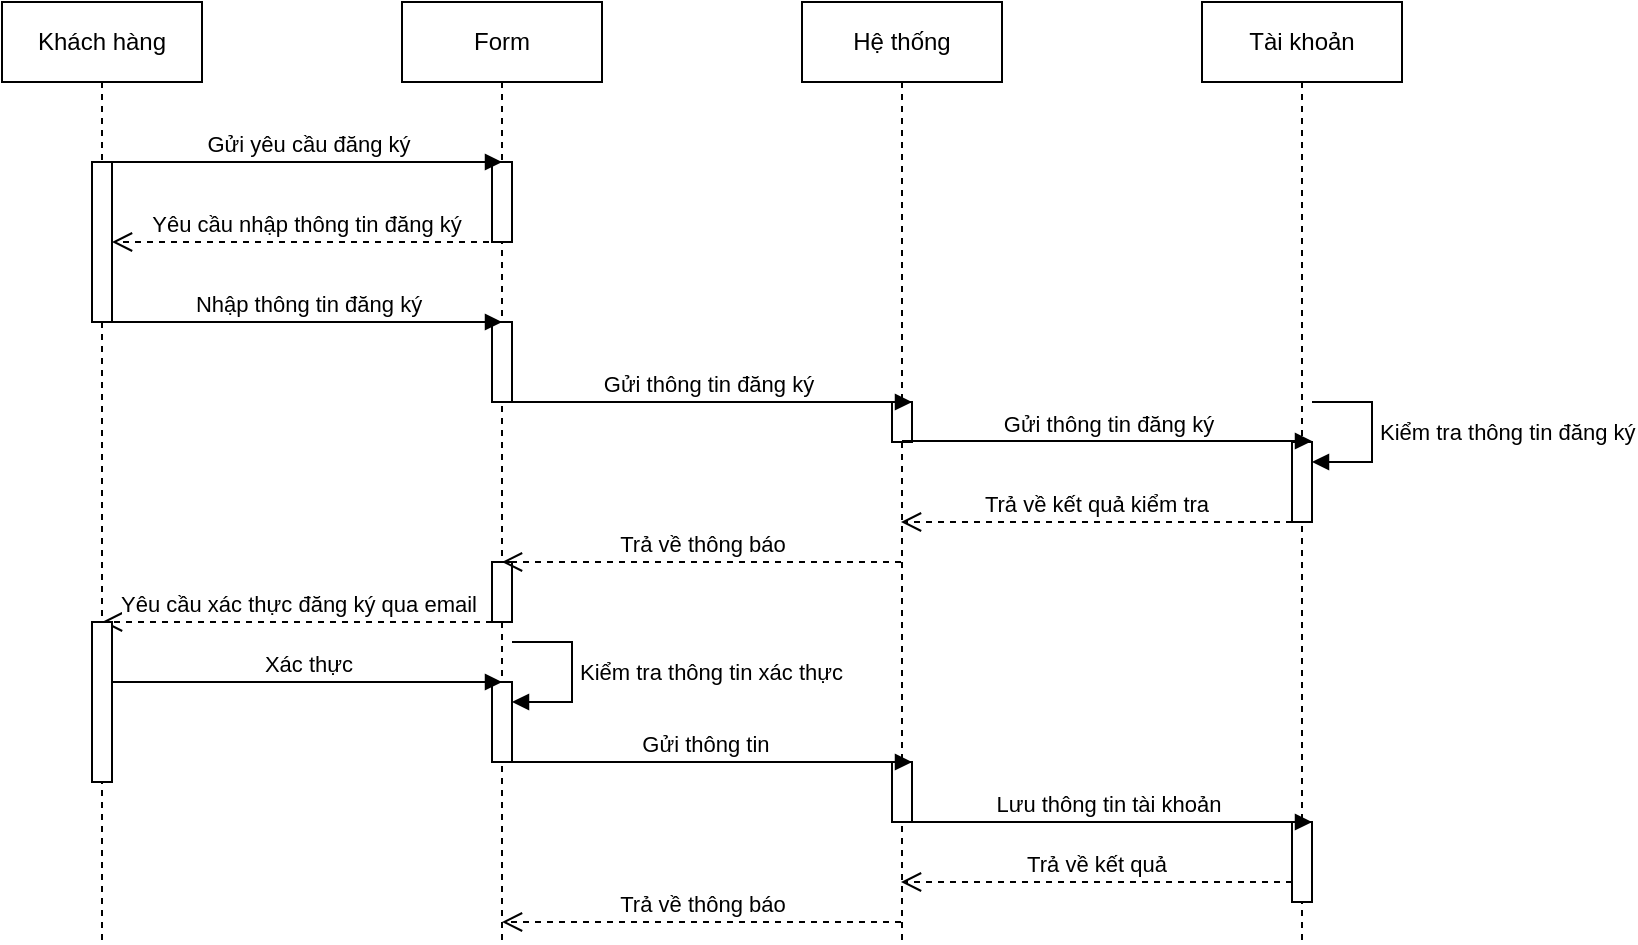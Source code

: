 <mxfile version="22.1.0" type="device">
  <diagram id="NAFpqwOAlM9_iM2DYpYY" name="Page-1">
    <mxGraphModel dx="1112" dy="465" grid="1" gridSize="10" guides="1" tooltips="1" connect="1" arrows="1" fold="1" page="1" pageScale="1" pageWidth="850" pageHeight="1100" math="0" shadow="0">
      <root>
        <mxCell id="0" />
        <mxCell id="1" parent="0" />
        <mxCell id="4qBOxn1CnHfj5CTqrCFR-1" value="Khách hàng" style="shape=umlLifeline;perimeter=lifelinePerimeter;whiteSpace=wrap;html=1;container=1;dropTarget=0;collapsible=0;recursiveResize=0;outlineConnect=0;portConstraint=eastwest;newEdgeStyle={&quot;curved&quot;:0,&quot;rounded&quot;:0};" parent="1" vertex="1">
          <mxGeometry x="50" y="50" width="100" height="470" as="geometry" />
        </mxCell>
        <mxCell id="4qBOxn1CnHfj5CTqrCFR-2" value="" style="html=1;points=[[0,0,0,0,5],[0,1,0,0,-5],[1,0,0,0,5],[1,1,0,0,-5]];perimeter=orthogonalPerimeter;outlineConnect=0;targetShapes=umlLifeline;portConstraint=eastwest;newEdgeStyle={&quot;curved&quot;:0,&quot;rounded&quot;:0};" parent="4qBOxn1CnHfj5CTqrCFR-1" vertex="1">
          <mxGeometry x="45" y="80" width="10" height="80" as="geometry" />
        </mxCell>
        <mxCell id="4qBOxn1CnHfj5CTqrCFR-3" value="Form" style="shape=umlLifeline;perimeter=lifelinePerimeter;whiteSpace=wrap;html=1;container=1;dropTarget=0;collapsible=0;recursiveResize=0;outlineConnect=0;portConstraint=eastwest;newEdgeStyle={&quot;curved&quot;:0,&quot;rounded&quot;:0};" parent="1" vertex="1">
          <mxGeometry x="250" y="50" width="100" height="470" as="geometry" />
        </mxCell>
        <mxCell id="4qBOxn1CnHfj5CTqrCFR-4" value="" style="html=1;points=[[0,0,0,0,5],[0,1,0,0,-5],[1,0,0,0,5],[1,1,0,0,-5]];perimeter=orthogonalPerimeter;outlineConnect=0;targetShapes=umlLifeline;portConstraint=eastwest;newEdgeStyle={&quot;curved&quot;:0,&quot;rounded&quot;:0};" parent="4qBOxn1CnHfj5CTqrCFR-3" vertex="1">
          <mxGeometry x="45" y="80" width="10" height="40" as="geometry" />
        </mxCell>
        <mxCell id="4qBOxn1CnHfj5CTqrCFR-5" value="" style="html=1;points=[[0,0,0,0,5],[0,1,0,0,-5],[1,0,0,0,5],[1,1,0,0,-5]];perimeter=orthogonalPerimeter;outlineConnect=0;targetShapes=umlLifeline;portConstraint=eastwest;newEdgeStyle={&quot;curved&quot;:0,&quot;rounded&quot;:0};" parent="4qBOxn1CnHfj5CTqrCFR-3" vertex="1">
          <mxGeometry x="45" y="160" width="10" height="40" as="geometry" />
        </mxCell>
        <mxCell id="4qBOxn1CnHfj5CTqrCFR-17" value="" style="html=1;points=[[0,0,0,0,5],[0,1,0,0,-5],[1,0,0,0,5],[1,1,0,0,-5]];perimeter=orthogonalPerimeter;outlineConnect=0;targetShapes=umlLifeline;portConstraint=eastwest;newEdgeStyle={&quot;curved&quot;:0,&quot;rounded&quot;:0};" parent="4qBOxn1CnHfj5CTqrCFR-3" vertex="1">
          <mxGeometry x="45" y="280" width="10" height="30" as="geometry" />
        </mxCell>
        <mxCell id="4qBOxn1CnHfj5CTqrCFR-21" value="" style="html=1;points=[[0,0,0,0,5],[0,1,0,0,-5],[1,0,0,0,5],[1,1,0,0,-5]];perimeter=orthogonalPerimeter;outlineConnect=0;targetShapes=umlLifeline;portConstraint=eastwest;newEdgeStyle={&quot;curved&quot;:0,&quot;rounded&quot;:0};" parent="4qBOxn1CnHfj5CTqrCFR-3" vertex="1">
          <mxGeometry x="45" y="340" width="10" height="40" as="geometry" />
        </mxCell>
        <mxCell id="4qBOxn1CnHfj5CTqrCFR-22" value="Kiểm tra thông tin xác thực" style="html=1;align=left;spacingLeft=2;endArrow=block;rounded=0;edgeStyle=orthogonalEdgeStyle;curved=0;rounded=0;" parent="4qBOxn1CnHfj5CTqrCFR-3" target="4qBOxn1CnHfj5CTqrCFR-21" edge="1">
          <mxGeometry relative="1" as="geometry">
            <mxPoint x="55" y="320" as="sourcePoint" />
            <Array as="points">
              <mxPoint x="85" y="350" />
            </Array>
          </mxGeometry>
        </mxCell>
        <mxCell id="4qBOxn1CnHfj5CTqrCFR-6" value="Hệ thống" style="shape=umlLifeline;perimeter=lifelinePerimeter;whiteSpace=wrap;html=1;container=1;dropTarget=0;collapsible=0;recursiveResize=0;outlineConnect=0;portConstraint=eastwest;newEdgeStyle={&quot;curved&quot;:0,&quot;rounded&quot;:0};" parent="1" vertex="1">
          <mxGeometry x="450" y="50" width="100" height="470" as="geometry" />
        </mxCell>
        <mxCell id="4qBOxn1CnHfj5CTqrCFR-31" value="" style="html=1;points=[[0,0,0,0,5],[0,1,0,0,-5],[1,0,0,0,5],[1,1,0,0,-5]];perimeter=orthogonalPerimeter;outlineConnect=0;targetShapes=umlLifeline;portConstraint=eastwest;newEdgeStyle={&quot;curved&quot;:0,&quot;rounded&quot;:0};" parent="4qBOxn1CnHfj5CTqrCFR-6" vertex="1">
          <mxGeometry x="45" y="200" width="10" height="20" as="geometry" />
        </mxCell>
        <mxCell id="4qBOxn1CnHfj5CTqrCFR-32" value="" style="html=1;points=[[0,0,0,0,5],[0,1,0,0,-5],[1,0,0,0,5],[1,1,0,0,-5]];perimeter=orthogonalPerimeter;outlineConnect=0;targetShapes=umlLifeline;portConstraint=eastwest;newEdgeStyle={&quot;curved&quot;:0,&quot;rounded&quot;:0};" parent="4qBOxn1CnHfj5CTqrCFR-6" vertex="1">
          <mxGeometry x="45" y="380" width="10" height="30" as="geometry" />
        </mxCell>
        <mxCell id="4qBOxn1CnHfj5CTqrCFR-7" value="Yêu cầu nhập thông tin đăng ký&lt;br&gt;" style="html=1;verticalAlign=bottom;endArrow=open;dashed=1;endSize=8;curved=0;rounded=0;" parent="1" source="4qBOxn1CnHfj5CTqrCFR-3" target="4qBOxn1CnHfj5CTqrCFR-2" edge="1">
          <mxGeometry relative="1" as="geometry">
            <mxPoint x="260" y="170" as="sourcePoint" />
            <mxPoint x="180" y="170" as="targetPoint" />
            <Array as="points">
              <mxPoint x="180" y="170" />
            </Array>
          </mxGeometry>
        </mxCell>
        <mxCell id="4qBOxn1CnHfj5CTqrCFR-8" value="Nhập thông tin đăng ký" style="html=1;verticalAlign=bottom;endArrow=block;curved=0;rounded=0;" parent="1" source="4qBOxn1CnHfj5CTqrCFR-2" edge="1">
          <mxGeometry width="80" relative="1" as="geometry">
            <mxPoint x="110" y="210" as="sourcePoint" />
            <mxPoint x="300" y="210" as="targetPoint" />
          </mxGeometry>
        </mxCell>
        <mxCell id="4qBOxn1CnHfj5CTqrCFR-9" value="Gửi yêu cầu đăng ký&lt;br&gt;" style="html=1;verticalAlign=bottom;endArrow=block;curved=0;rounded=0;" parent="1" edge="1">
          <mxGeometry width="80" relative="1" as="geometry">
            <mxPoint x="105" y="130" as="sourcePoint" />
            <mxPoint x="300" y="130" as="targetPoint" />
          </mxGeometry>
        </mxCell>
        <mxCell id="4qBOxn1CnHfj5CTqrCFR-10" value="Gửi thông tin đăng ký&lt;br&gt;" style="html=1;verticalAlign=bottom;endArrow=block;curved=0;rounded=0;" parent="1" edge="1">
          <mxGeometry width="80" relative="1" as="geometry">
            <mxPoint x="300" y="250" as="sourcePoint" />
            <mxPoint x="505" y="250" as="targetPoint" />
          </mxGeometry>
        </mxCell>
        <mxCell id="4qBOxn1CnHfj5CTqrCFR-11" value="Trả về kết quả kiểm tra" style="html=1;verticalAlign=bottom;endArrow=open;dashed=1;endSize=8;curved=0;rounded=0;" parent="1" edge="1">
          <mxGeometry relative="1" as="geometry">
            <mxPoint x="695" y="310" as="sourcePoint" />
            <mxPoint x="499.5" y="310" as="targetPoint" />
            <Array as="points">
              <mxPoint x="535" y="310" />
            </Array>
          </mxGeometry>
        </mxCell>
        <mxCell id="4qBOxn1CnHfj5CTqrCFR-12" value="Trả về thông báo" style="html=1;verticalAlign=bottom;endArrow=open;dashed=1;endSize=8;curved=0;rounded=0;" parent="1" edge="1">
          <mxGeometry relative="1" as="geometry">
            <mxPoint x="499.5" y="330" as="sourcePoint" />
            <mxPoint x="300" y="330" as="targetPoint" />
            <Array as="points">
              <mxPoint x="375" y="330" />
            </Array>
          </mxGeometry>
        </mxCell>
        <mxCell id="4qBOxn1CnHfj5CTqrCFR-13" value="Tài khoản" style="shape=umlLifeline;perimeter=lifelinePerimeter;whiteSpace=wrap;html=1;container=1;dropTarget=0;collapsible=0;recursiveResize=0;outlineConnect=0;portConstraint=eastwest;newEdgeStyle={&quot;curved&quot;:0,&quot;rounded&quot;:0};" parent="1" vertex="1">
          <mxGeometry x="650" y="50" width="100" height="470" as="geometry" />
        </mxCell>
        <mxCell id="4qBOxn1CnHfj5CTqrCFR-14" value="Kiểm tra thông tin đăng ký" style="html=1;align=left;spacingLeft=2;endArrow=block;rounded=0;edgeStyle=orthogonalEdgeStyle;curved=0;rounded=0;" parent="4qBOxn1CnHfj5CTqrCFR-13" target="4qBOxn1CnHfj5CTqrCFR-15" edge="1">
          <mxGeometry relative="1" as="geometry">
            <mxPoint x="55" y="200" as="sourcePoint" />
            <Array as="points">
              <mxPoint x="85" y="230" />
            </Array>
          </mxGeometry>
        </mxCell>
        <mxCell id="4qBOxn1CnHfj5CTqrCFR-15" value="" style="html=1;points=[[0,0,0,0,5],[0,1,0,0,-5],[1,0,0,0,5],[1,1,0,0,-5]];perimeter=orthogonalPerimeter;outlineConnect=0;targetShapes=umlLifeline;portConstraint=eastwest;newEdgeStyle={&quot;curved&quot;:0,&quot;rounded&quot;:0};" parent="4qBOxn1CnHfj5CTqrCFR-13" vertex="1">
          <mxGeometry x="45" y="220" width="10" height="40" as="geometry" />
        </mxCell>
        <mxCell id="4qBOxn1CnHfj5CTqrCFR-26" value="" style="html=1;points=[[0,0,0,0,5],[0,1,0,0,-5],[1,0,0,0,5],[1,1,0,0,-5]];perimeter=orthogonalPerimeter;outlineConnect=0;targetShapes=umlLifeline;portConstraint=eastwest;newEdgeStyle={&quot;curved&quot;:0,&quot;rounded&quot;:0};" parent="4qBOxn1CnHfj5CTqrCFR-13" vertex="1">
          <mxGeometry x="45" y="410" width="10" height="40" as="geometry" />
        </mxCell>
        <mxCell id="4qBOxn1CnHfj5CTqrCFR-16" value="Gửi thông tin đăng ký&lt;br&gt;" style="html=1;verticalAlign=bottom;endArrow=block;curved=0;rounded=0;" parent="1" edge="1">
          <mxGeometry width="80" relative="1" as="geometry">
            <mxPoint x="500" y="269.5" as="sourcePoint" />
            <mxPoint x="705" y="269.5" as="targetPoint" />
          </mxGeometry>
        </mxCell>
        <mxCell id="4qBOxn1CnHfj5CTqrCFR-18" value="Yêu cầu xác thực đăng ký qua email" style="html=1;verticalAlign=bottom;endArrow=open;dashed=1;endSize=8;curved=0;rounded=0;" parent="1" edge="1">
          <mxGeometry relative="1" as="geometry">
            <mxPoint x="295" y="360" as="sourcePoint" />
            <mxPoint x="100" y="360" as="targetPoint" />
            <Array as="points">
              <mxPoint x="175" y="360" />
            </Array>
          </mxGeometry>
        </mxCell>
        <mxCell id="4qBOxn1CnHfj5CTqrCFR-19" value="" style="html=1;points=[[0,0,0,0,5],[0,1,0,0,-5],[1,0,0,0,5],[1,1,0,0,-5]];perimeter=orthogonalPerimeter;outlineConnect=0;targetShapes=umlLifeline;portConstraint=eastwest;newEdgeStyle={&quot;curved&quot;:0,&quot;rounded&quot;:0};" parent="1" vertex="1">
          <mxGeometry x="95" y="360" width="10" height="80" as="geometry" />
        </mxCell>
        <mxCell id="4qBOxn1CnHfj5CTqrCFR-20" value="Xác thực" style="html=1;verticalAlign=bottom;endArrow=block;curved=0;rounded=0;" parent="1" edge="1">
          <mxGeometry width="80" relative="1" as="geometry">
            <mxPoint x="105" y="390" as="sourcePoint" />
            <mxPoint x="300" y="390" as="targetPoint" />
          </mxGeometry>
        </mxCell>
        <mxCell id="4qBOxn1CnHfj5CTqrCFR-23" value="Gửi thông tin&amp;nbsp;" style="html=1;verticalAlign=bottom;endArrow=block;curved=0;rounded=0;" parent="1" edge="1">
          <mxGeometry width="80" relative="1" as="geometry">
            <mxPoint x="300" y="430" as="sourcePoint" />
            <mxPoint x="505" y="430" as="targetPoint" />
          </mxGeometry>
        </mxCell>
        <mxCell id="4qBOxn1CnHfj5CTqrCFR-24" value="Lưu thông tin tài khoản" style="html=1;verticalAlign=bottom;endArrow=block;curved=0;rounded=0;" parent="1" edge="1">
          <mxGeometry width="80" relative="1" as="geometry">
            <mxPoint x="500" y="460" as="sourcePoint" />
            <mxPoint x="705" y="460" as="targetPoint" />
          </mxGeometry>
        </mxCell>
        <mxCell id="4qBOxn1CnHfj5CTqrCFR-27" value="Trả về kết quả" style="html=1;verticalAlign=bottom;endArrow=open;dashed=1;endSize=8;curved=0;rounded=0;" parent="1" edge="1">
          <mxGeometry relative="1" as="geometry">
            <mxPoint x="695" y="490" as="sourcePoint" />
            <mxPoint x="499.5" y="490" as="targetPoint" />
            <Array as="points">
              <mxPoint x="535" y="490" />
            </Array>
          </mxGeometry>
        </mxCell>
        <mxCell id="4qBOxn1CnHfj5CTqrCFR-30" value="Trả về thông báo" style="html=1;verticalAlign=bottom;endArrow=open;dashed=1;endSize=8;curved=0;rounded=0;" parent="1" edge="1">
          <mxGeometry relative="1" as="geometry">
            <mxPoint x="499.5" y="510" as="sourcePoint" />
            <mxPoint x="300" y="510" as="targetPoint" />
            <Array as="points">
              <mxPoint x="375" y="510" />
            </Array>
          </mxGeometry>
        </mxCell>
      </root>
    </mxGraphModel>
  </diagram>
</mxfile>
